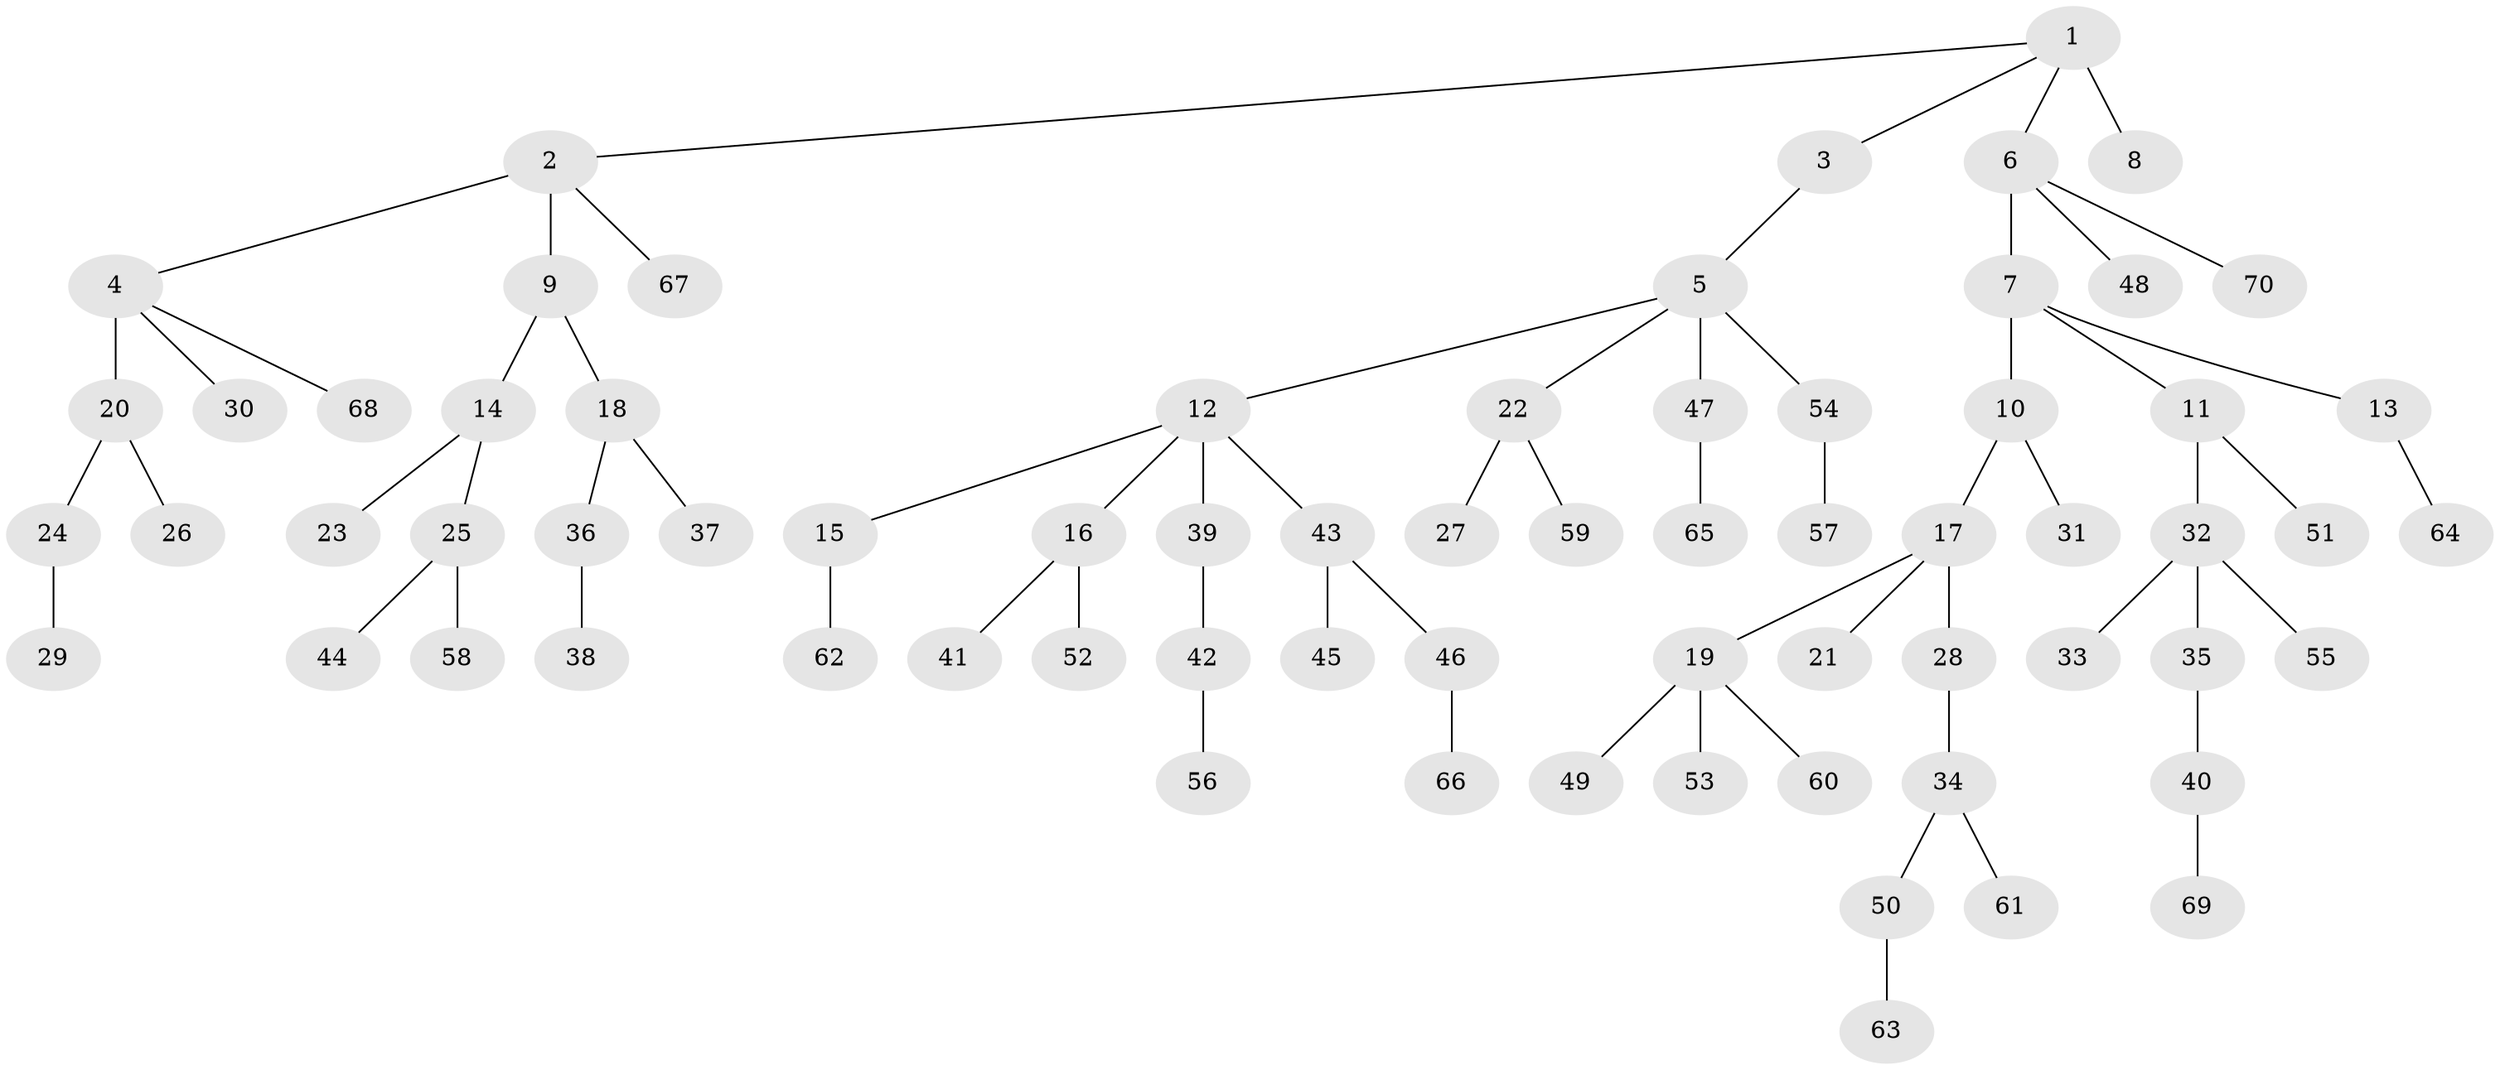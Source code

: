 // original degree distribution, {4: 0.06474820143884892, 6: 0.02158273381294964, 3: 0.1366906474820144, 5: 0.03597122302158273, 7: 0.014388489208633094, 1: 0.5467625899280576, 2: 0.17985611510791366}
// Generated by graph-tools (version 1.1) at 2025/37/03/09/25 02:37:00]
// undirected, 70 vertices, 69 edges
graph export_dot {
graph [start="1"]
  node [color=gray90,style=filled];
  1;
  2;
  3;
  4;
  5;
  6;
  7;
  8;
  9;
  10;
  11;
  12;
  13;
  14;
  15;
  16;
  17;
  18;
  19;
  20;
  21;
  22;
  23;
  24;
  25;
  26;
  27;
  28;
  29;
  30;
  31;
  32;
  33;
  34;
  35;
  36;
  37;
  38;
  39;
  40;
  41;
  42;
  43;
  44;
  45;
  46;
  47;
  48;
  49;
  50;
  51;
  52;
  53;
  54;
  55;
  56;
  57;
  58;
  59;
  60;
  61;
  62;
  63;
  64;
  65;
  66;
  67;
  68;
  69;
  70;
  1 -- 2 [weight=1.0];
  1 -- 3 [weight=1.0];
  1 -- 6 [weight=1.0];
  1 -- 8 [weight=3.0];
  2 -- 4 [weight=1.0];
  2 -- 9 [weight=2.0];
  2 -- 67 [weight=1.0];
  3 -- 5 [weight=1.0];
  4 -- 20 [weight=4.0];
  4 -- 30 [weight=1.0];
  4 -- 68 [weight=1.0];
  5 -- 12 [weight=1.0];
  5 -- 22 [weight=1.0];
  5 -- 47 [weight=5.0];
  5 -- 54 [weight=1.0];
  6 -- 7 [weight=1.0];
  6 -- 48 [weight=1.0];
  6 -- 70 [weight=1.0];
  7 -- 10 [weight=1.0];
  7 -- 11 [weight=1.0];
  7 -- 13 [weight=1.0];
  9 -- 14 [weight=1.0];
  9 -- 18 [weight=1.0];
  10 -- 17 [weight=1.0];
  10 -- 31 [weight=1.0];
  11 -- 32 [weight=1.0];
  11 -- 51 [weight=1.0];
  12 -- 15 [weight=1.0];
  12 -- 16 [weight=1.0];
  12 -- 39 [weight=1.0];
  12 -- 43 [weight=1.0];
  13 -- 64 [weight=1.0];
  14 -- 23 [weight=1.0];
  14 -- 25 [weight=1.0];
  15 -- 62 [weight=3.0];
  16 -- 41 [weight=1.0];
  16 -- 52 [weight=1.0];
  17 -- 19 [weight=1.0];
  17 -- 21 [weight=2.0];
  17 -- 28 [weight=1.0];
  18 -- 36 [weight=1.0];
  18 -- 37 [weight=2.0];
  19 -- 49 [weight=1.0];
  19 -- 53 [weight=1.0];
  19 -- 60 [weight=1.0];
  20 -- 24 [weight=1.0];
  20 -- 26 [weight=1.0];
  22 -- 27 [weight=2.0];
  22 -- 59 [weight=1.0];
  24 -- 29 [weight=1.0];
  25 -- 44 [weight=1.0];
  25 -- 58 [weight=1.0];
  28 -- 34 [weight=1.0];
  32 -- 33 [weight=1.0];
  32 -- 35 [weight=1.0];
  32 -- 55 [weight=2.0];
  34 -- 50 [weight=1.0];
  34 -- 61 [weight=1.0];
  35 -- 40 [weight=1.0];
  36 -- 38 [weight=2.0];
  39 -- 42 [weight=1.0];
  40 -- 69 [weight=1.0];
  42 -- 56 [weight=1.0];
  43 -- 45 [weight=2.0];
  43 -- 46 [weight=1.0];
  46 -- 66 [weight=1.0];
  47 -- 65 [weight=1.0];
  50 -- 63 [weight=2.0];
  54 -- 57 [weight=2.0];
}
